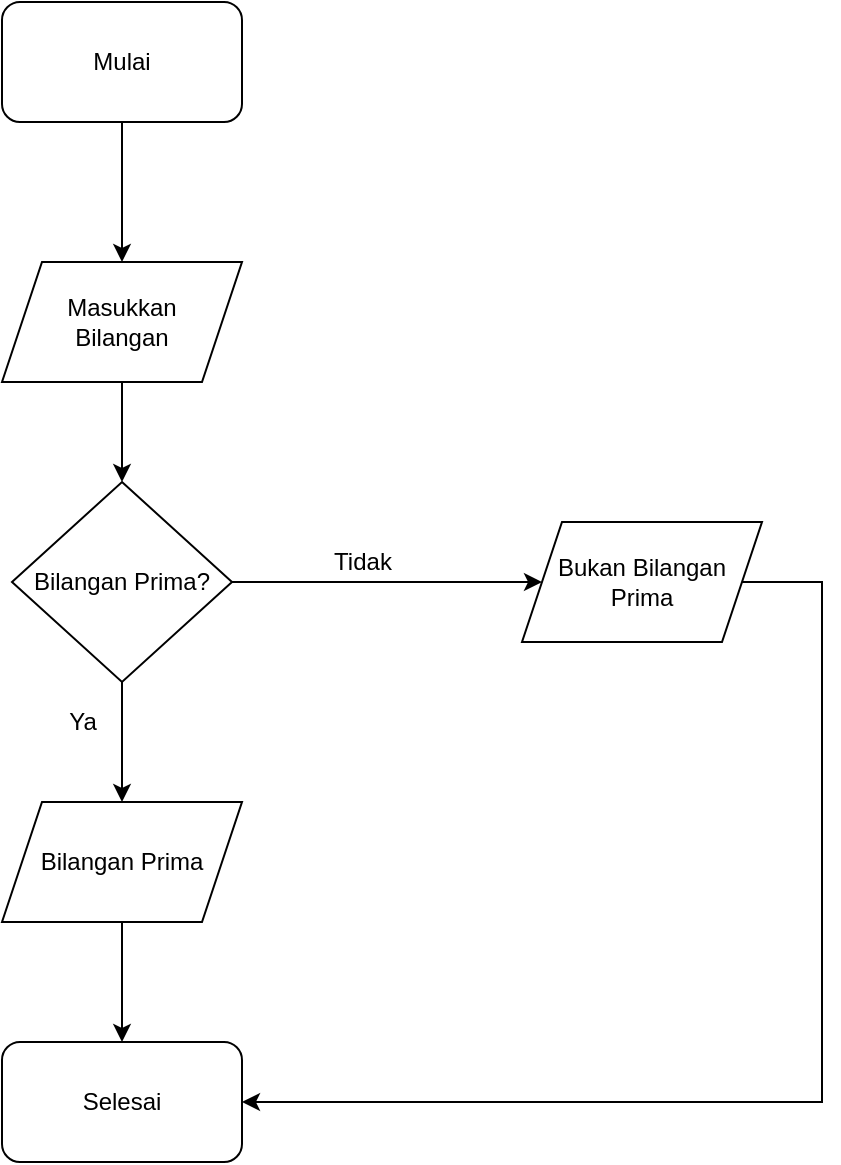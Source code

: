 <mxfile version="20.8.16" type="device" pages="2"><diagram name="Page-1" id="MY369wXfUAe4aypehCK_"><mxGraphModel dx="720" dy="663" grid="1" gridSize="10" guides="1" tooltips="1" connect="1" arrows="1" fold="1" page="1" pageScale="1" pageWidth="850" pageHeight="1100" math="0" shadow="0"><root><mxCell id="0"/><mxCell id="1" parent="0"/><mxCell id="CbTSIEyreJC1GrN8WiLL-10" value="" style="edgeStyle=orthogonalEdgeStyle;rounded=0;orthogonalLoop=1;jettySize=auto;html=1;" edge="1" parent="1" source="CbTSIEyreJC1GrN8WiLL-1" target="CbTSIEyreJC1GrN8WiLL-2"><mxGeometry relative="1" as="geometry"/></mxCell><mxCell id="CbTSIEyreJC1GrN8WiLL-1" value="Mulai" style="rounded=1;whiteSpace=wrap;html=1;" vertex="1" parent="1"><mxGeometry x="270" y="100" width="120" height="60" as="geometry"/></mxCell><mxCell id="CbTSIEyreJC1GrN8WiLL-11" value="" style="edgeStyle=orthogonalEdgeStyle;rounded=0;orthogonalLoop=1;jettySize=auto;html=1;" edge="1" parent="1" source="CbTSIEyreJC1GrN8WiLL-2" target="CbTSIEyreJC1GrN8WiLL-3"><mxGeometry relative="1" as="geometry"/></mxCell><mxCell id="CbTSIEyreJC1GrN8WiLL-2" value="Masukkan&lt;br&gt;Bilangan" style="shape=parallelogram;perimeter=parallelogramPerimeter;whiteSpace=wrap;html=1;fixedSize=1;" vertex="1" parent="1"><mxGeometry x="270" y="230" width="120" height="60" as="geometry"/></mxCell><mxCell id="CbTSIEyreJC1GrN8WiLL-7" style="edgeStyle=orthogonalEdgeStyle;rounded=0;orthogonalLoop=1;jettySize=auto;html=1;entryX=0;entryY=0.5;entryDx=0;entryDy=0;" edge="1" parent="1" source="CbTSIEyreJC1GrN8WiLL-3" target="CbTSIEyreJC1GrN8WiLL-6"><mxGeometry relative="1" as="geometry"/></mxCell><mxCell id="CbTSIEyreJC1GrN8WiLL-12" value="" style="edgeStyle=orthogonalEdgeStyle;rounded=0;orthogonalLoop=1;jettySize=auto;html=1;" edge="1" parent="1" source="CbTSIEyreJC1GrN8WiLL-3" target="CbTSIEyreJC1GrN8WiLL-4"><mxGeometry relative="1" as="geometry"/></mxCell><mxCell id="CbTSIEyreJC1GrN8WiLL-3" value="Bilangan Prima?" style="rhombus;whiteSpace=wrap;html=1;" vertex="1" parent="1"><mxGeometry x="275" y="340" width="110" height="100" as="geometry"/></mxCell><mxCell id="CbTSIEyreJC1GrN8WiLL-13" value="" style="edgeStyle=orthogonalEdgeStyle;rounded=0;orthogonalLoop=1;jettySize=auto;html=1;" edge="1" parent="1" source="CbTSIEyreJC1GrN8WiLL-4" target="CbTSIEyreJC1GrN8WiLL-5"><mxGeometry relative="1" as="geometry"/></mxCell><mxCell id="CbTSIEyreJC1GrN8WiLL-4" value="Bilangan Prima" style="shape=parallelogram;perimeter=parallelogramPerimeter;whiteSpace=wrap;html=1;fixedSize=1;" vertex="1" parent="1"><mxGeometry x="270" y="500" width="120" height="60" as="geometry"/></mxCell><mxCell id="CbTSIEyreJC1GrN8WiLL-5" value="Selesai" style="rounded=1;whiteSpace=wrap;html=1;" vertex="1" parent="1"><mxGeometry x="270" y="620" width="120" height="60" as="geometry"/></mxCell><mxCell id="CbTSIEyreJC1GrN8WiLL-9" style="edgeStyle=orthogonalEdgeStyle;rounded=0;orthogonalLoop=1;jettySize=auto;html=1;entryX=1;entryY=0.5;entryDx=0;entryDy=0;" edge="1" parent="1" source="CbTSIEyreJC1GrN8WiLL-6" target="CbTSIEyreJC1GrN8WiLL-5"><mxGeometry relative="1" as="geometry"><Array as="points"><mxPoint x="680" y="390"/><mxPoint x="680" y="650"/></Array></mxGeometry></mxCell><mxCell id="CbTSIEyreJC1GrN8WiLL-6" value="Bukan Bilangan&lt;br&gt;Prima" style="shape=parallelogram;perimeter=parallelogramPerimeter;whiteSpace=wrap;html=1;fixedSize=1;" vertex="1" parent="1"><mxGeometry x="530" y="360" width="120" height="60" as="geometry"/></mxCell><mxCell id="CbTSIEyreJC1GrN8WiLL-8" value="Tidak" style="text;html=1;align=center;verticalAlign=middle;resizable=0;points=[];autosize=1;strokeColor=none;fillColor=none;" vertex="1" parent="1"><mxGeometry x="425" y="365" width="50" height="30" as="geometry"/></mxCell><mxCell id="CbTSIEyreJC1GrN8WiLL-14" value="Ya" style="text;html=1;align=center;verticalAlign=middle;resizable=0;points=[];autosize=1;strokeColor=none;fillColor=none;" vertex="1" parent="1"><mxGeometry x="290" y="445" width="40" height="30" as="geometry"/></mxCell></root></mxGraphModel></diagram><diagram id="E6_US9MHYfS_NzTWkeCy" name="Page-2"><mxGraphModel dx="720" dy="663" grid="1" gridSize="10" guides="1" tooltips="1" connect="1" arrows="1" fold="1" page="1" pageScale="1" pageWidth="850" pageHeight="1100" math="0" shadow="0"><root><mxCell id="0"/><mxCell id="1" parent="0"/><mxCell id="ZcsoXc6nom99iTHk0_uF-7" value="" style="edgeStyle=orthogonalEdgeStyle;rounded=0;orthogonalLoop=1;jettySize=auto;html=1;" edge="1" parent="1" source="ZcsoXc6nom99iTHk0_uF-2" target="ZcsoXc6nom99iTHk0_uF-3"><mxGeometry relative="1" as="geometry"/></mxCell><mxCell id="ZcsoXc6nom99iTHk0_uF-2" value="Mulai" style="rounded=1;whiteSpace=wrap;html=1;" vertex="1" parent="1"><mxGeometry x="320" y="80" width="120" height="60" as="geometry"/></mxCell><mxCell id="ZcsoXc6nom99iTHk0_uF-8" value="" style="edgeStyle=orthogonalEdgeStyle;rounded=0;orthogonalLoop=1;jettySize=auto;html=1;" edge="1" parent="1" source="ZcsoXc6nom99iTHk0_uF-3" target="ZcsoXc6nom99iTHk0_uF-4"><mxGeometry relative="1" as="geometry"/></mxCell><mxCell id="ZcsoXc6nom99iTHk0_uF-3" value="Input Alas dan&amp;nbsp;&lt;br&gt;Tinggi" style="shape=parallelogram;perimeter=parallelogramPerimeter;whiteSpace=wrap;html=1;fixedSize=1;" vertex="1" parent="1"><mxGeometry x="320" y="220" width="120" height="60" as="geometry"/></mxCell><mxCell id="ZcsoXc6nom99iTHk0_uF-9" value="" style="edgeStyle=orthogonalEdgeStyle;rounded=0;orthogonalLoop=1;jettySize=auto;html=1;" edge="1" parent="1" source="ZcsoXc6nom99iTHk0_uF-4" target="ZcsoXc6nom99iTHk0_uF-5"><mxGeometry relative="1" as="geometry"/></mxCell><mxCell id="ZcsoXc6nom99iTHk0_uF-4" value="L = 1/2 x a x t" style="rounded=0;whiteSpace=wrap;html=1;" vertex="1" parent="1"><mxGeometry x="320" y="350" width="120" height="60" as="geometry"/></mxCell><mxCell id="ZcsoXc6nom99iTHk0_uF-10" value="" style="edgeStyle=orthogonalEdgeStyle;rounded=0;orthogonalLoop=1;jettySize=auto;html=1;" edge="1" parent="1" source="ZcsoXc6nom99iTHk0_uF-5" target="ZcsoXc6nom99iTHk0_uF-6"><mxGeometry relative="1" as="geometry"/></mxCell><mxCell id="ZcsoXc6nom99iTHk0_uF-5" value="Output &lt;br&gt;Nilai Luas" style="shape=parallelogram;perimeter=parallelogramPerimeter;whiteSpace=wrap;html=1;fixedSize=1;" vertex="1" parent="1"><mxGeometry x="320" y="470" width="120" height="60" as="geometry"/></mxCell><mxCell id="ZcsoXc6nom99iTHk0_uF-6" value="Selesai" style="rounded=1;whiteSpace=wrap;html=1;" vertex="1" parent="1"><mxGeometry x="320" y="590" width="120" height="60" as="geometry"/></mxCell></root></mxGraphModel></diagram></mxfile>